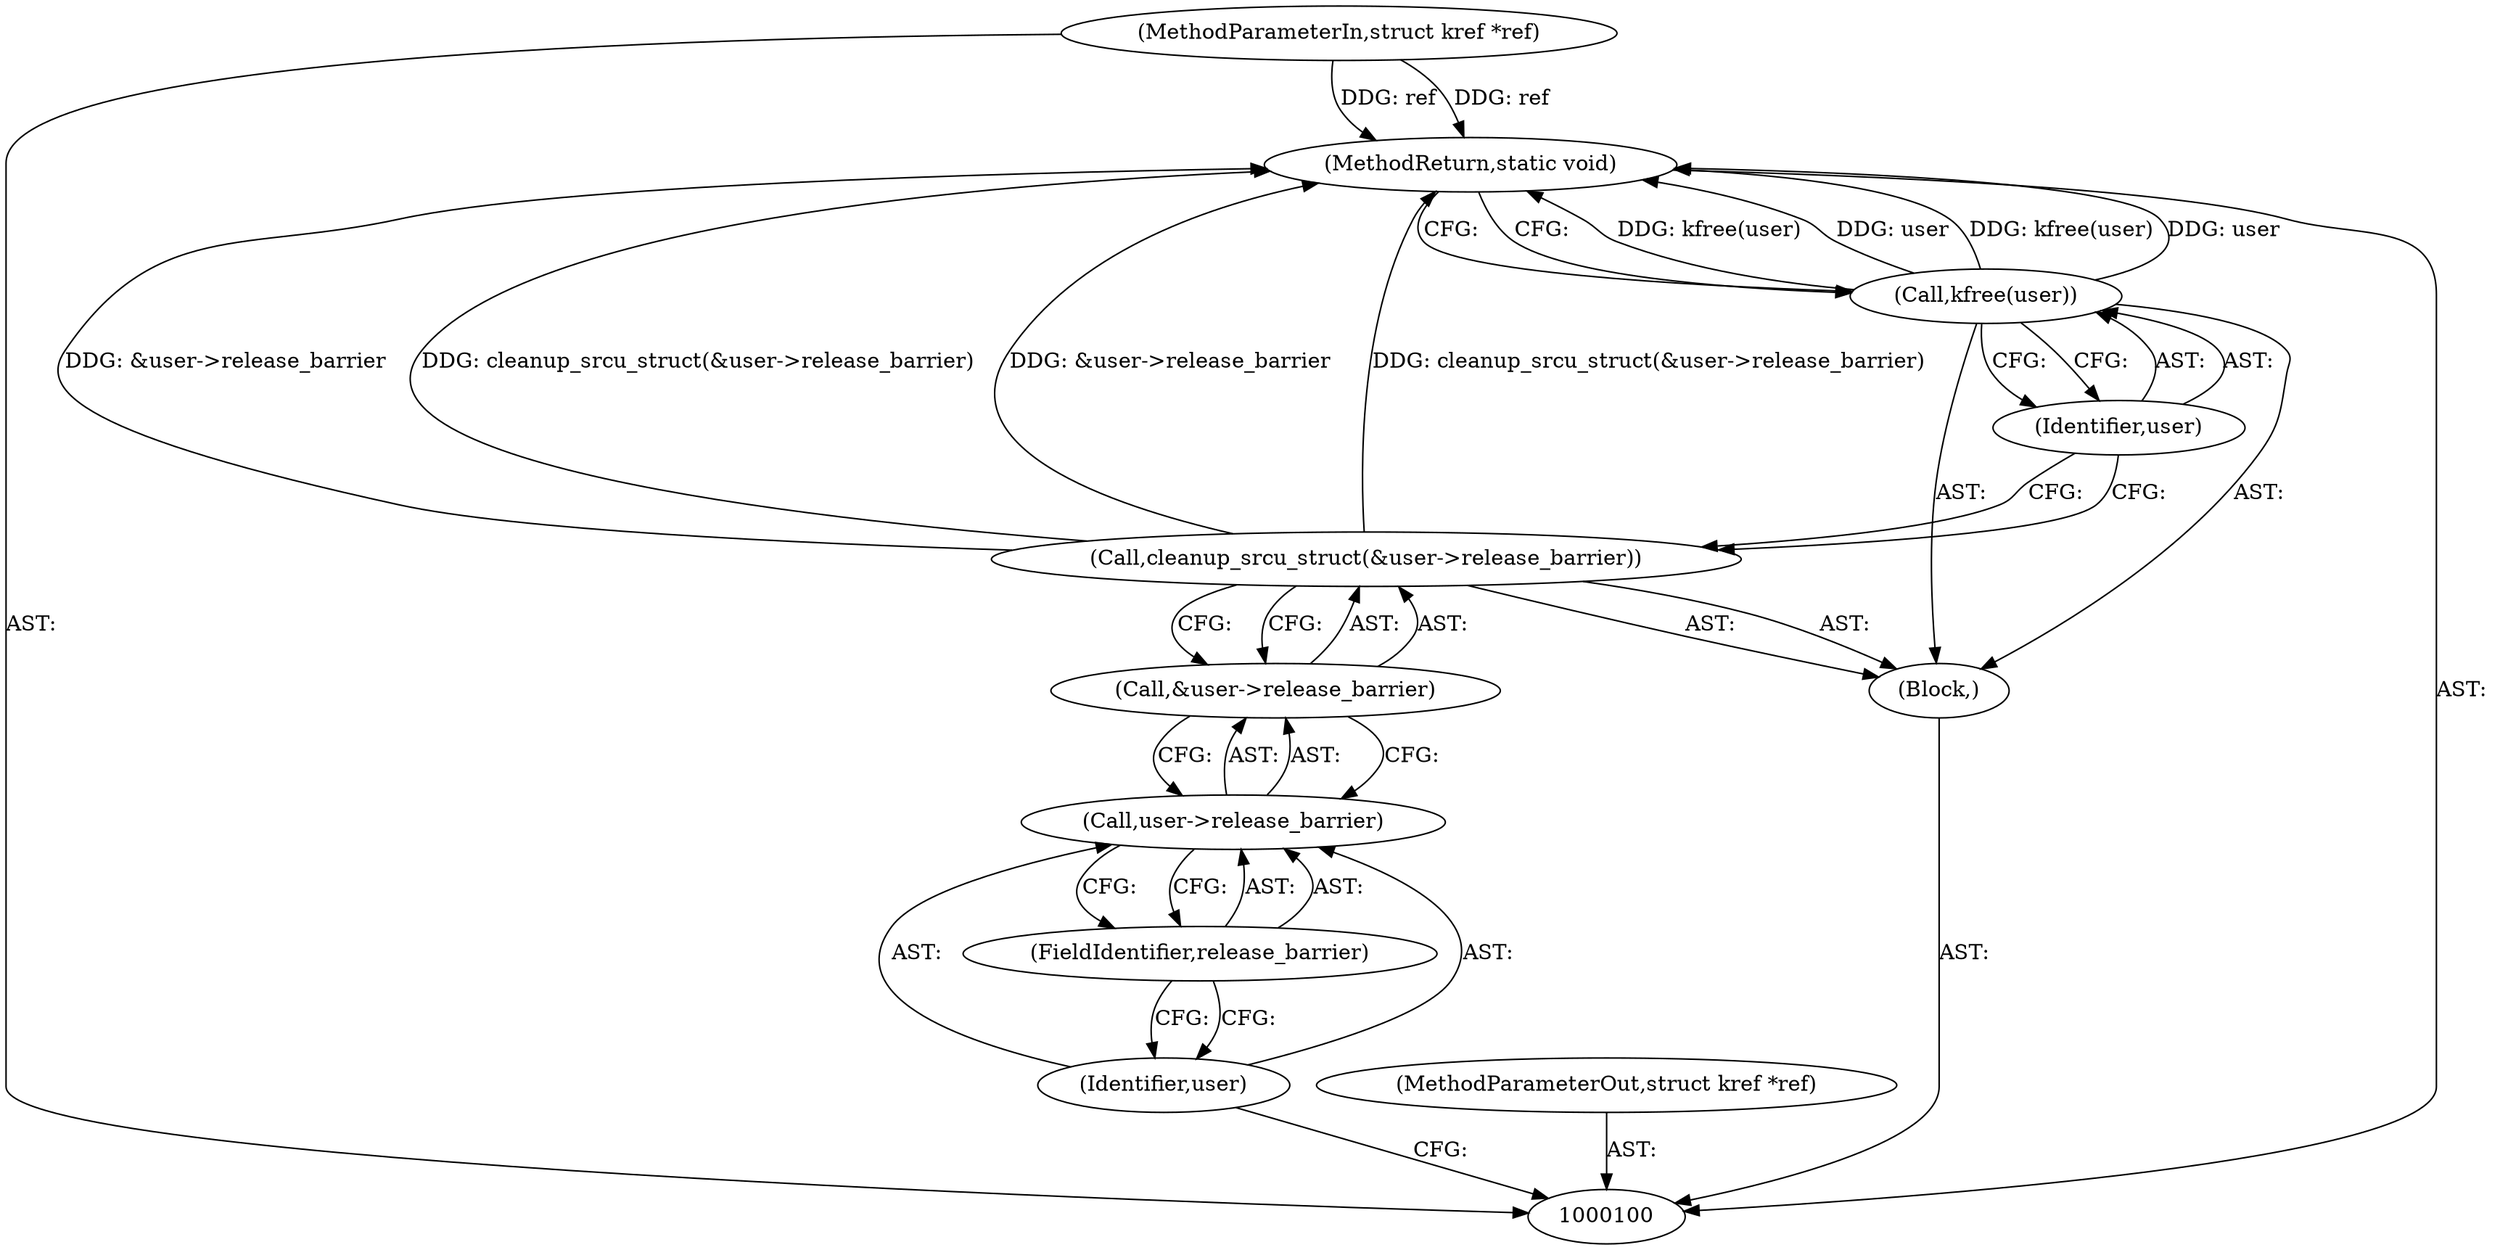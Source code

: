 digraph "0_linux_77f8269606bf95fcb232ee86f6da80886f1dfae8" {
"1000110" [label="(MethodReturn,static void)"];
"1000101" [label="(MethodParameterIn,struct kref *ref)"];
"1000133" [label="(MethodParameterOut,struct kref *ref)"];
"1000102" [label="(Block,)"];
"1000103" [label="(Call,cleanup_srcu_struct(&user->release_barrier))"];
"1000104" [label="(Call,&user->release_barrier)"];
"1000105" [label="(Call,user->release_barrier)"];
"1000106" [label="(Identifier,user)"];
"1000107" [label="(FieldIdentifier,release_barrier)"];
"1000108" [label="(Call,kfree(user))"];
"1000109" [label="(Identifier,user)"];
"1000110" -> "1000100"  [label="AST: "];
"1000110" -> "1000108"  [label="CFG: "];
"1000108" -> "1000110"  [label="DDG: kfree(user)"];
"1000108" -> "1000110"  [label="DDG: user"];
"1000103" -> "1000110"  [label="DDG: &user->release_barrier"];
"1000103" -> "1000110"  [label="DDG: cleanup_srcu_struct(&user->release_barrier)"];
"1000101" -> "1000110"  [label="DDG: ref"];
"1000101" -> "1000100"  [label="AST: "];
"1000101" -> "1000110"  [label="DDG: ref"];
"1000133" -> "1000100"  [label="AST: "];
"1000102" -> "1000100"  [label="AST: "];
"1000103" -> "1000102"  [label="AST: "];
"1000108" -> "1000102"  [label="AST: "];
"1000103" -> "1000102"  [label="AST: "];
"1000103" -> "1000104"  [label="CFG: "];
"1000104" -> "1000103"  [label="AST: "];
"1000109" -> "1000103"  [label="CFG: "];
"1000103" -> "1000110"  [label="DDG: &user->release_barrier"];
"1000103" -> "1000110"  [label="DDG: cleanup_srcu_struct(&user->release_barrier)"];
"1000104" -> "1000103"  [label="AST: "];
"1000104" -> "1000105"  [label="CFG: "];
"1000105" -> "1000104"  [label="AST: "];
"1000103" -> "1000104"  [label="CFG: "];
"1000105" -> "1000104"  [label="AST: "];
"1000105" -> "1000107"  [label="CFG: "];
"1000106" -> "1000105"  [label="AST: "];
"1000107" -> "1000105"  [label="AST: "];
"1000104" -> "1000105"  [label="CFG: "];
"1000106" -> "1000105"  [label="AST: "];
"1000106" -> "1000100"  [label="CFG: "];
"1000107" -> "1000106"  [label="CFG: "];
"1000107" -> "1000105"  [label="AST: "];
"1000107" -> "1000106"  [label="CFG: "];
"1000105" -> "1000107"  [label="CFG: "];
"1000108" -> "1000102"  [label="AST: "];
"1000108" -> "1000109"  [label="CFG: "];
"1000109" -> "1000108"  [label="AST: "];
"1000110" -> "1000108"  [label="CFG: "];
"1000108" -> "1000110"  [label="DDG: kfree(user)"];
"1000108" -> "1000110"  [label="DDG: user"];
"1000109" -> "1000108"  [label="AST: "];
"1000109" -> "1000103"  [label="CFG: "];
"1000108" -> "1000109"  [label="CFG: "];
}

